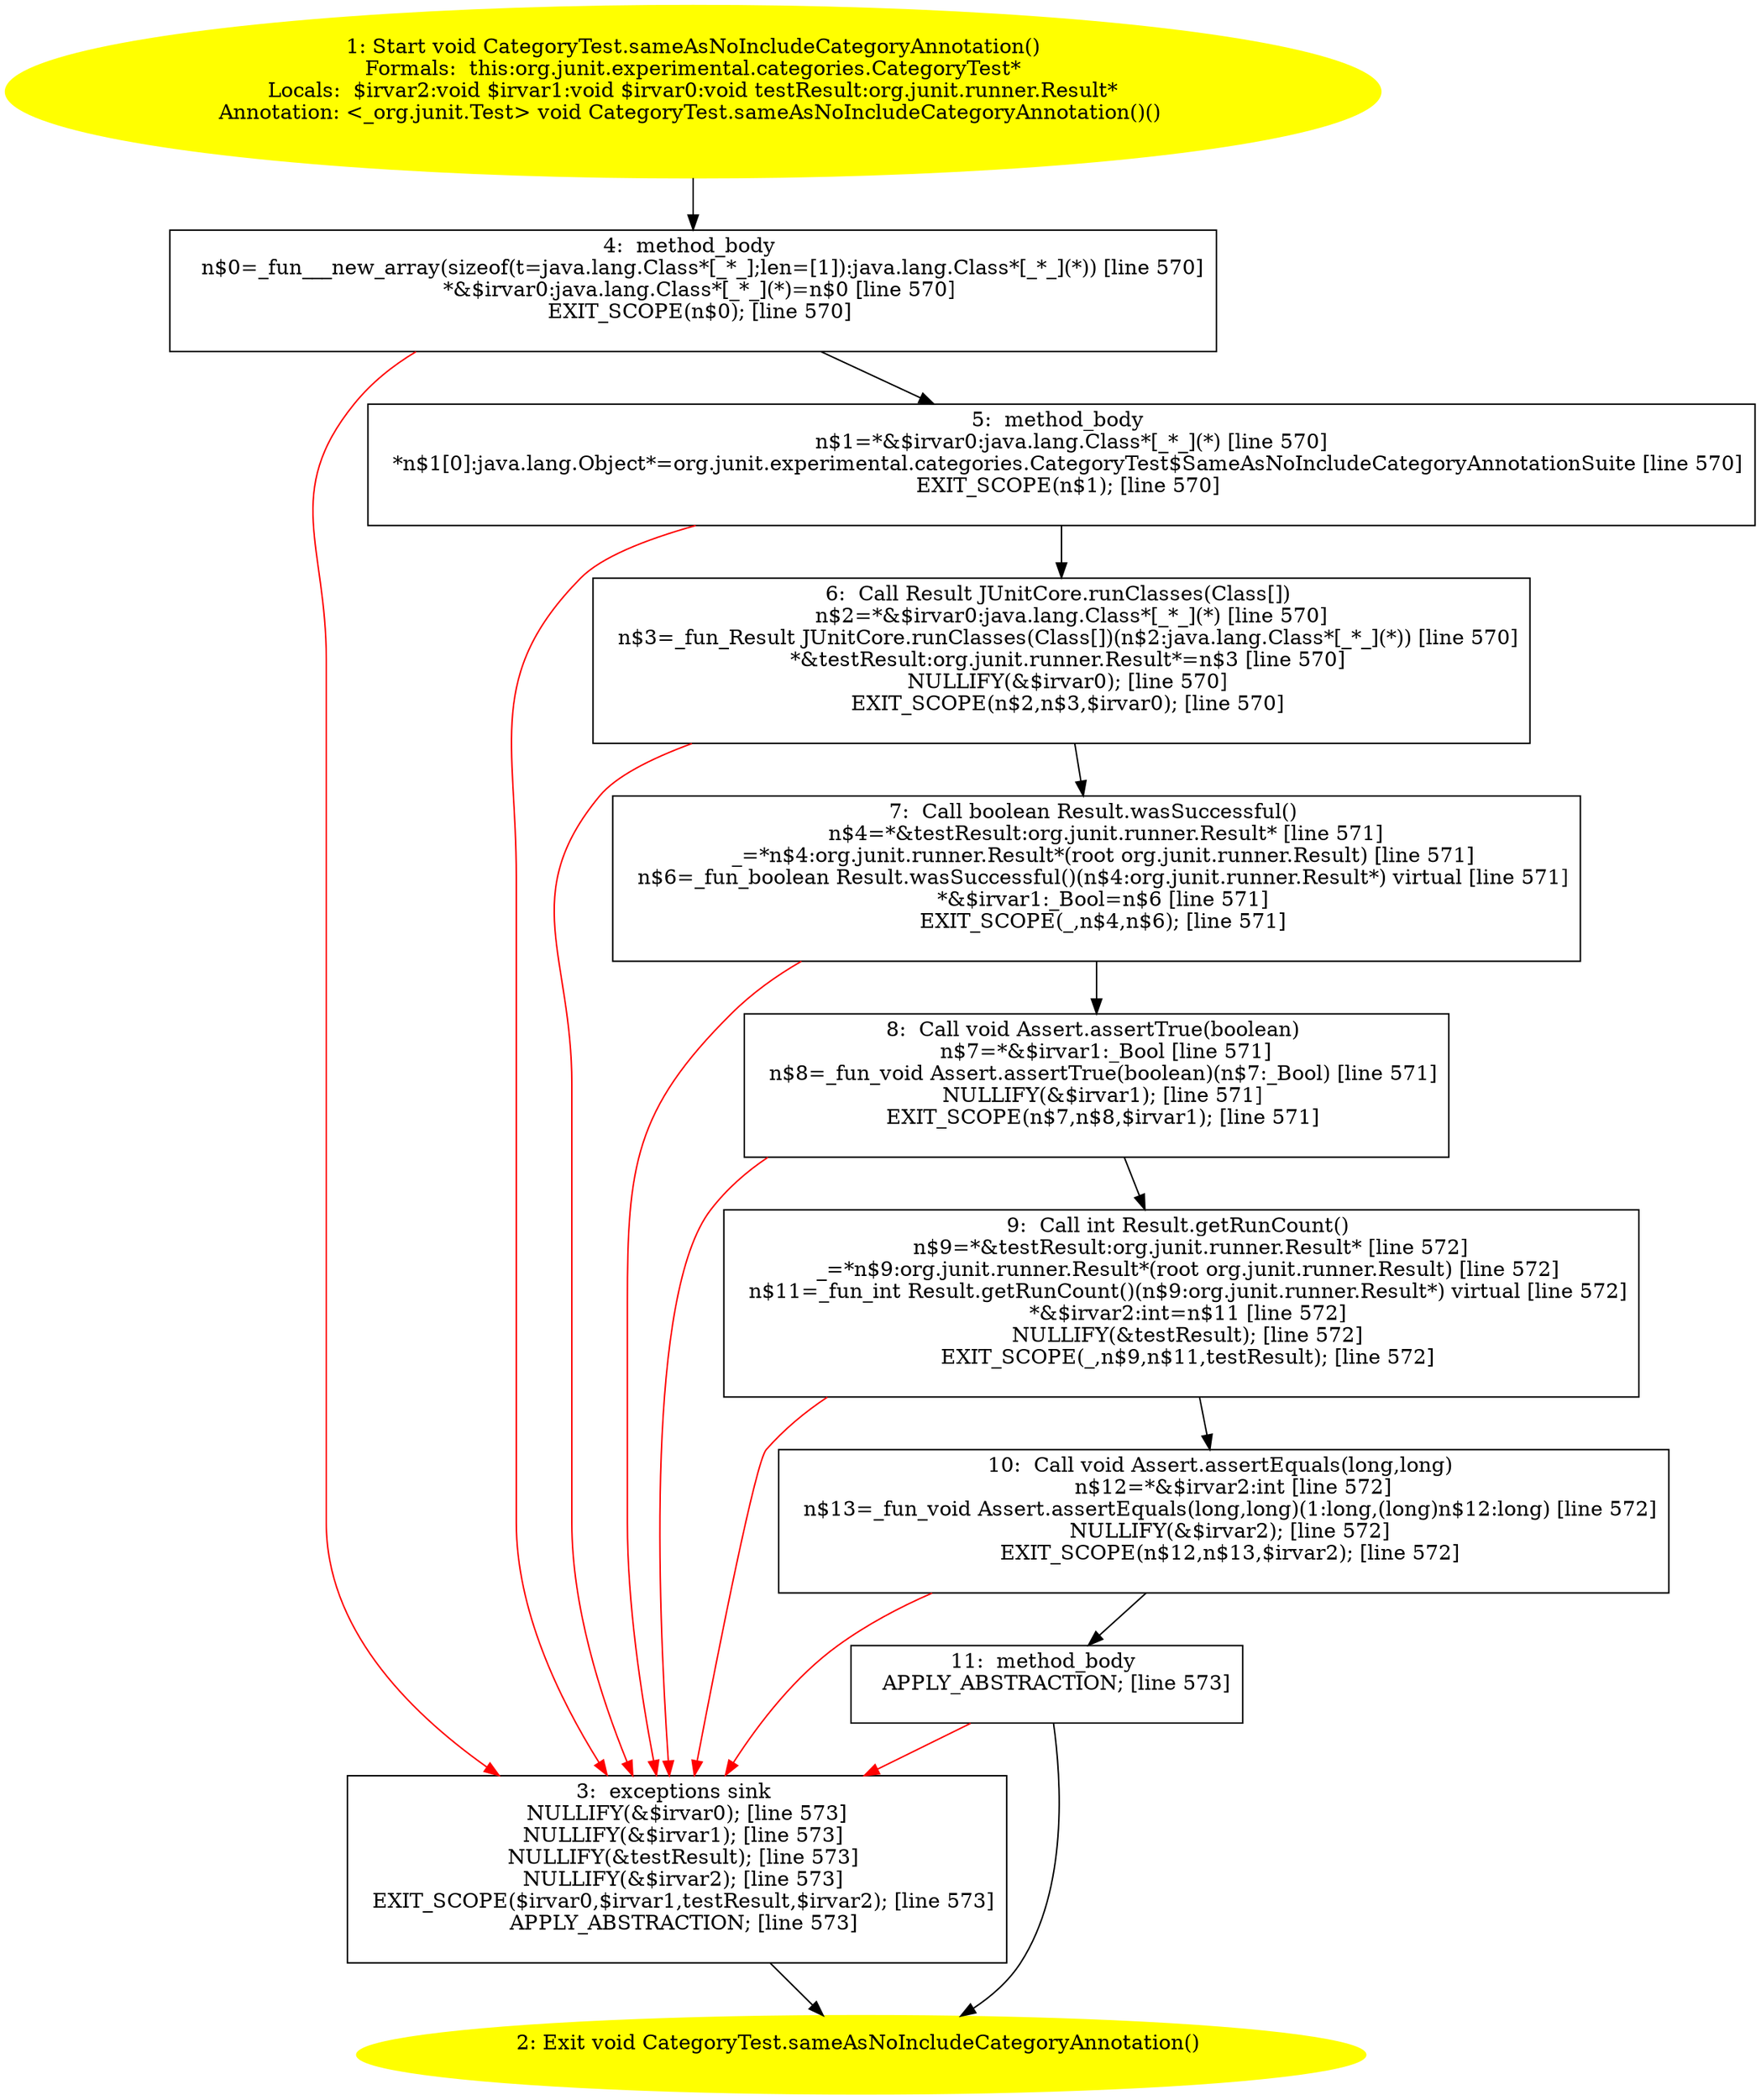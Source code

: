 /* @generated */
digraph cfg {
"org.junit.experimental.categories.CategoryTest.sameAsNoIncludeCategoryAnnotation():void.b2bdc64a770f28277ded320c221eb95c_1" [label="1: Start void CategoryTest.sameAsNoIncludeCategoryAnnotation()\nFormals:  this:org.junit.experimental.categories.CategoryTest*\nLocals:  $irvar2:void $irvar1:void $irvar0:void testResult:org.junit.runner.Result*\nAnnotation: <_org.junit.Test> void CategoryTest.sameAsNoIncludeCategoryAnnotation()() \n  " color=yellow style=filled]
	

	 "org.junit.experimental.categories.CategoryTest.sameAsNoIncludeCategoryAnnotation():void.b2bdc64a770f28277ded320c221eb95c_1" -> "org.junit.experimental.categories.CategoryTest.sameAsNoIncludeCategoryAnnotation():void.b2bdc64a770f28277ded320c221eb95c_4" ;
"org.junit.experimental.categories.CategoryTest.sameAsNoIncludeCategoryAnnotation():void.b2bdc64a770f28277ded320c221eb95c_2" [label="2: Exit void CategoryTest.sameAsNoIncludeCategoryAnnotation() \n  " color=yellow style=filled]
	

"org.junit.experimental.categories.CategoryTest.sameAsNoIncludeCategoryAnnotation():void.b2bdc64a770f28277ded320c221eb95c_3" [label="3:  exceptions sink \n   NULLIFY(&$irvar0); [line 573]\n  NULLIFY(&$irvar1); [line 573]\n  NULLIFY(&testResult); [line 573]\n  NULLIFY(&$irvar2); [line 573]\n  EXIT_SCOPE($irvar0,$irvar1,testResult,$irvar2); [line 573]\n  APPLY_ABSTRACTION; [line 573]\n " shape="box"]
	

	 "org.junit.experimental.categories.CategoryTest.sameAsNoIncludeCategoryAnnotation():void.b2bdc64a770f28277ded320c221eb95c_3" -> "org.junit.experimental.categories.CategoryTest.sameAsNoIncludeCategoryAnnotation():void.b2bdc64a770f28277ded320c221eb95c_2" ;
"org.junit.experimental.categories.CategoryTest.sameAsNoIncludeCategoryAnnotation():void.b2bdc64a770f28277ded320c221eb95c_4" [label="4:  method_body \n   n$0=_fun___new_array(sizeof(t=java.lang.Class*[_*_];len=[1]):java.lang.Class*[_*_](*)) [line 570]\n  *&$irvar0:java.lang.Class*[_*_](*)=n$0 [line 570]\n  EXIT_SCOPE(n$0); [line 570]\n " shape="box"]
	

	 "org.junit.experimental.categories.CategoryTest.sameAsNoIncludeCategoryAnnotation():void.b2bdc64a770f28277ded320c221eb95c_4" -> "org.junit.experimental.categories.CategoryTest.sameAsNoIncludeCategoryAnnotation():void.b2bdc64a770f28277ded320c221eb95c_5" ;
	 "org.junit.experimental.categories.CategoryTest.sameAsNoIncludeCategoryAnnotation():void.b2bdc64a770f28277ded320c221eb95c_4" -> "org.junit.experimental.categories.CategoryTest.sameAsNoIncludeCategoryAnnotation():void.b2bdc64a770f28277ded320c221eb95c_3" [color="red" ];
"org.junit.experimental.categories.CategoryTest.sameAsNoIncludeCategoryAnnotation():void.b2bdc64a770f28277ded320c221eb95c_5" [label="5:  method_body \n   n$1=*&$irvar0:java.lang.Class*[_*_](*) [line 570]\n  *n$1[0]:java.lang.Object*=org.junit.experimental.categories.CategoryTest$SameAsNoIncludeCategoryAnnotationSuite [line 570]\n  EXIT_SCOPE(n$1); [line 570]\n " shape="box"]
	

	 "org.junit.experimental.categories.CategoryTest.sameAsNoIncludeCategoryAnnotation():void.b2bdc64a770f28277ded320c221eb95c_5" -> "org.junit.experimental.categories.CategoryTest.sameAsNoIncludeCategoryAnnotation():void.b2bdc64a770f28277ded320c221eb95c_6" ;
	 "org.junit.experimental.categories.CategoryTest.sameAsNoIncludeCategoryAnnotation():void.b2bdc64a770f28277ded320c221eb95c_5" -> "org.junit.experimental.categories.CategoryTest.sameAsNoIncludeCategoryAnnotation():void.b2bdc64a770f28277ded320c221eb95c_3" [color="red" ];
"org.junit.experimental.categories.CategoryTest.sameAsNoIncludeCategoryAnnotation():void.b2bdc64a770f28277ded320c221eb95c_6" [label="6:  Call Result JUnitCore.runClasses(Class[]) \n   n$2=*&$irvar0:java.lang.Class*[_*_](*) [line 570]\n  n$3=_fun_Result JUnitCore.runClasses(Class[])(n$2:java.lang.Class*[_*_](*)) [line 570]\n  *&testResult:org.junit.runner.Result*=n$3 [line 570]\n  NULLIFY(&$irvar0); [line 570]\n  EXIT_SCOPE(n$2,n$3,$irvar0); [line 570]\n " shape="box"]
	

	 "org.junit.experimental.categories.CategoryTest.sameAsNoIncludeCategoryAnnotation():void.b2bdc64a770f28277ded320c221eb95c_6" -> "org.junit.experimental.categories.CategoryTest.sameAsNoIncludeCategoryAnnotation():void.b2bdc64a770f28277ded320c221eb95c_7" ;
	 "org.junit.experimental.categories.CategoryTest.sameAsNoIncludeCategoryAnnotation():void.b2bdc64a770f28277ded320c221eb95c_6" -> "org.junit.experimental.categories.CategoryTest.sameAsNoIncludeCategoryAnnotation():void.b2bdc64a770f28277ded320c221eb95c_3" [color="red" ];
"org.junit.experimental.categories.CategoryTest.sameAsNoIncludeCategoryAnnotation():void.b2bdc64a770f28277ded320c221eb95c_7" [label="7:  Call boolean Result.wasSuccessful() \n   n$4=*&testResult:org.junit.runner.Result* [line 571]\n  _=*n$4:org.junit.runner.Result*(root org.junit.runner.Result) [line 571]\n  n$6=_fun_boolean Result.wasSuccessful()(n$4:org.junit.runner.Result*) virtual [line 571]\n  *&$irvar1:_Bool=n$6 [line 571]\n  EXIT_SCOPE(_,n$4,n$6); [line 571]\n " shape="box"]
	

	 "org.junit.experimental.categories.CategoryTest.sameAsNoIncludeCategoryAnnotation():void.b2bdc64a770f28277ded320c221eb95c_7" -> "org.junit.experimental.categories.CategoryTest.sameAsNoIncludeCategoryAnnotation():void.b2bdc64a770f28277ded320c221eb95c_8" ;
	 "org.junit.experimental.categories.CategoryTest.sameAsNoIncludeCategoryAnnotation():void.b2bdc64a770f28277ded320c221eb95c_7" -> "org.junit.experimental.categories.CategoryTest.sameAsNoIncludeCategoryAnnotation():void.b2bdc64a770f28277ded320c221eb95c_3" [color="red" ];
"org.junit.experimental.categories.CategoryTest.sameAsNoIncludeCategoryAnnotation():void.b2bdc64a770f28277ded320c221eb95c_8" [label="8:  Call void Assert.assertTrue(boolean) \n   n$7=*&$irvar1:_Bool [line 571]\n  n$8=_fun_void Assert.assertTrue(boolean)(n$7:_Bool) [line 571]\n  NULLIFY(&$irvar1); [line 571]\n  EXIT_SCOPE(n$7,n$8,$irvar1); [line 571]\n " shape="box"]
	

	 "org.junit.experimental.categories.CategoryTest.sameAsNoIncludeCategoryAnnotation():void.b2bdc64a770f28277ded320c221eb95c_8" -> "org.junit.experimental.categories.CategoryTest.sameAsNoIncludeCategoryAnnotation():void.b2bdc64a770f28277ded320c221eb95c_9" ;
	 "org.junit.experimental.categories.CategoryTest.sameAsNoIncludeCategoryAnnotation():void.b2bdc64a770f28277ded320c221eb95c_8" -> "org.junit.experimental.categories.CategoryTest.sameAsNoIncludeCategoryAnnotation():void.b2bdc64a770f28277ded320c221eb95c_3" [color="red" ];
"org.junit.experimental.categories.CategoryTest.sameAsNoIncludeCategoryAnnotation():void.b2bdc64a770f28277ded320c221eb95c_9" [label="9:  Call int Result.getRunCount() \n   n$9=*&testResult:org.junit.runner.Result* [line 572]\n  _=*n$9:org.junit.runner.Result*(root org.junit.runner.Result) [line 572]\n  n$11=_fun_int Result.getRunCount()(n$9:org.junit.runner.Result*) virtual [line 572]\n  *&$irvar2:int=n$11 [line 572]\n  NULLIFY(&testResult); [line 572]\n  EXIT_SCOPE(_,n$9,n$11,testResult); [line 572]\n " shape="box"]
	

	 "org.junit.experimental.categories.CategoryTest.sameAsNoIncludeCategoryAnnotation():void.b2bdc64a770f28277ded320c221eb95c_9" -> "org.junit.experimental.categories.CategoryTest.sameAsNoIncludeCategoryAnnotation():void.b2bdc64a770f28277ded320c221eb95c_10" ;
	 "org.junit.experimental.categories.CategoryTest.sameAsNoIncludeCategoryAnnotation():void.b2bdc64a770f28277ded320c221eb95c_9" -> "org.junit.experimental.categories.CategoryTest.sameAsNoIncludeCategoryAnnotation():void.b2bdc64a770f28277ded320c221eb95c_3" [color="red" ];
"org.junit.experimental.categories.CategoryTest.sameAsNoIncludeCategoryAnnotation():void.b2bdc64a770f28277ded320c221eb95c_10" [label="10:  Call void Assert.assertEquals(long,long) \n   n$12=*&$irvar2:int [line 572]\n  n$13=_fun_void Assert.assertEquals(long,long)(1:long,(long)n$12:long) [line 572]\n  NULLIFY(&$irvar2); [line 572]\n  EXIT_SCOPE(n$12,n$13,$irvar2); [line 572]\n " shape="box"]
	

	 "org.junit.experimental.categories.CategoryTest.sameAsNoIncludeCategoryAnnotation():void.b2bdc64a770f28277ded320c221eb95c_10" -> "org.junit.experimental.categories.CategoryTest.sameAsNoIncludeCategoryAnnotation():void.b2bdc64a770f28277ded320c221eb95c_11" ;
	 "org.junit.experimental.categories.CategoryTest.sameAsNoIncludeCategoryAnnotation():void.b2bdc64a770f28277ded320c221eb95c_10" -> "org.junit.experimental.categories.CategoryTest.sameAsNoIncludeCategoryAnnotation():void.b2bdc64a770f28277ded320c221eb95c_3" [color="red" ];
"org.junit.experimental.categories.CategoryTest.sameAsNoIncludeCategoryAnnotation():void.b2bdc64a770f28277ded320c221eb95c_11" [label="11:  method_body \n   APPLY_ABSTRACTION; [line 573]\n " shape="box"]
	

	 "org.junit.experimental.categories.CategoryTest.sameAsNoIncludeCategoryAnnotation():void.b2bdc64a770f28277ded320c221eb95c_11" -> "org.junit.experimental.categories.CategoryTest.sameAsNoIncludeCategoryAnnotation():void.b2bdc64a770f28277ded320c221eb95c_2" ;
	 "org.junit.experimental.categories.CategoryTest.sameAsNoIncludeCategoryAnnotation():void.b2bdc64a770f28277ded320c221eb95c_11" -> "org.junit.experimental.categories.CategoryTest.sameAsNoIncludeCategoryAnnotation():void.b2bdc64a770f28277ded320c221eb95c_3" [color="red" ];
}
